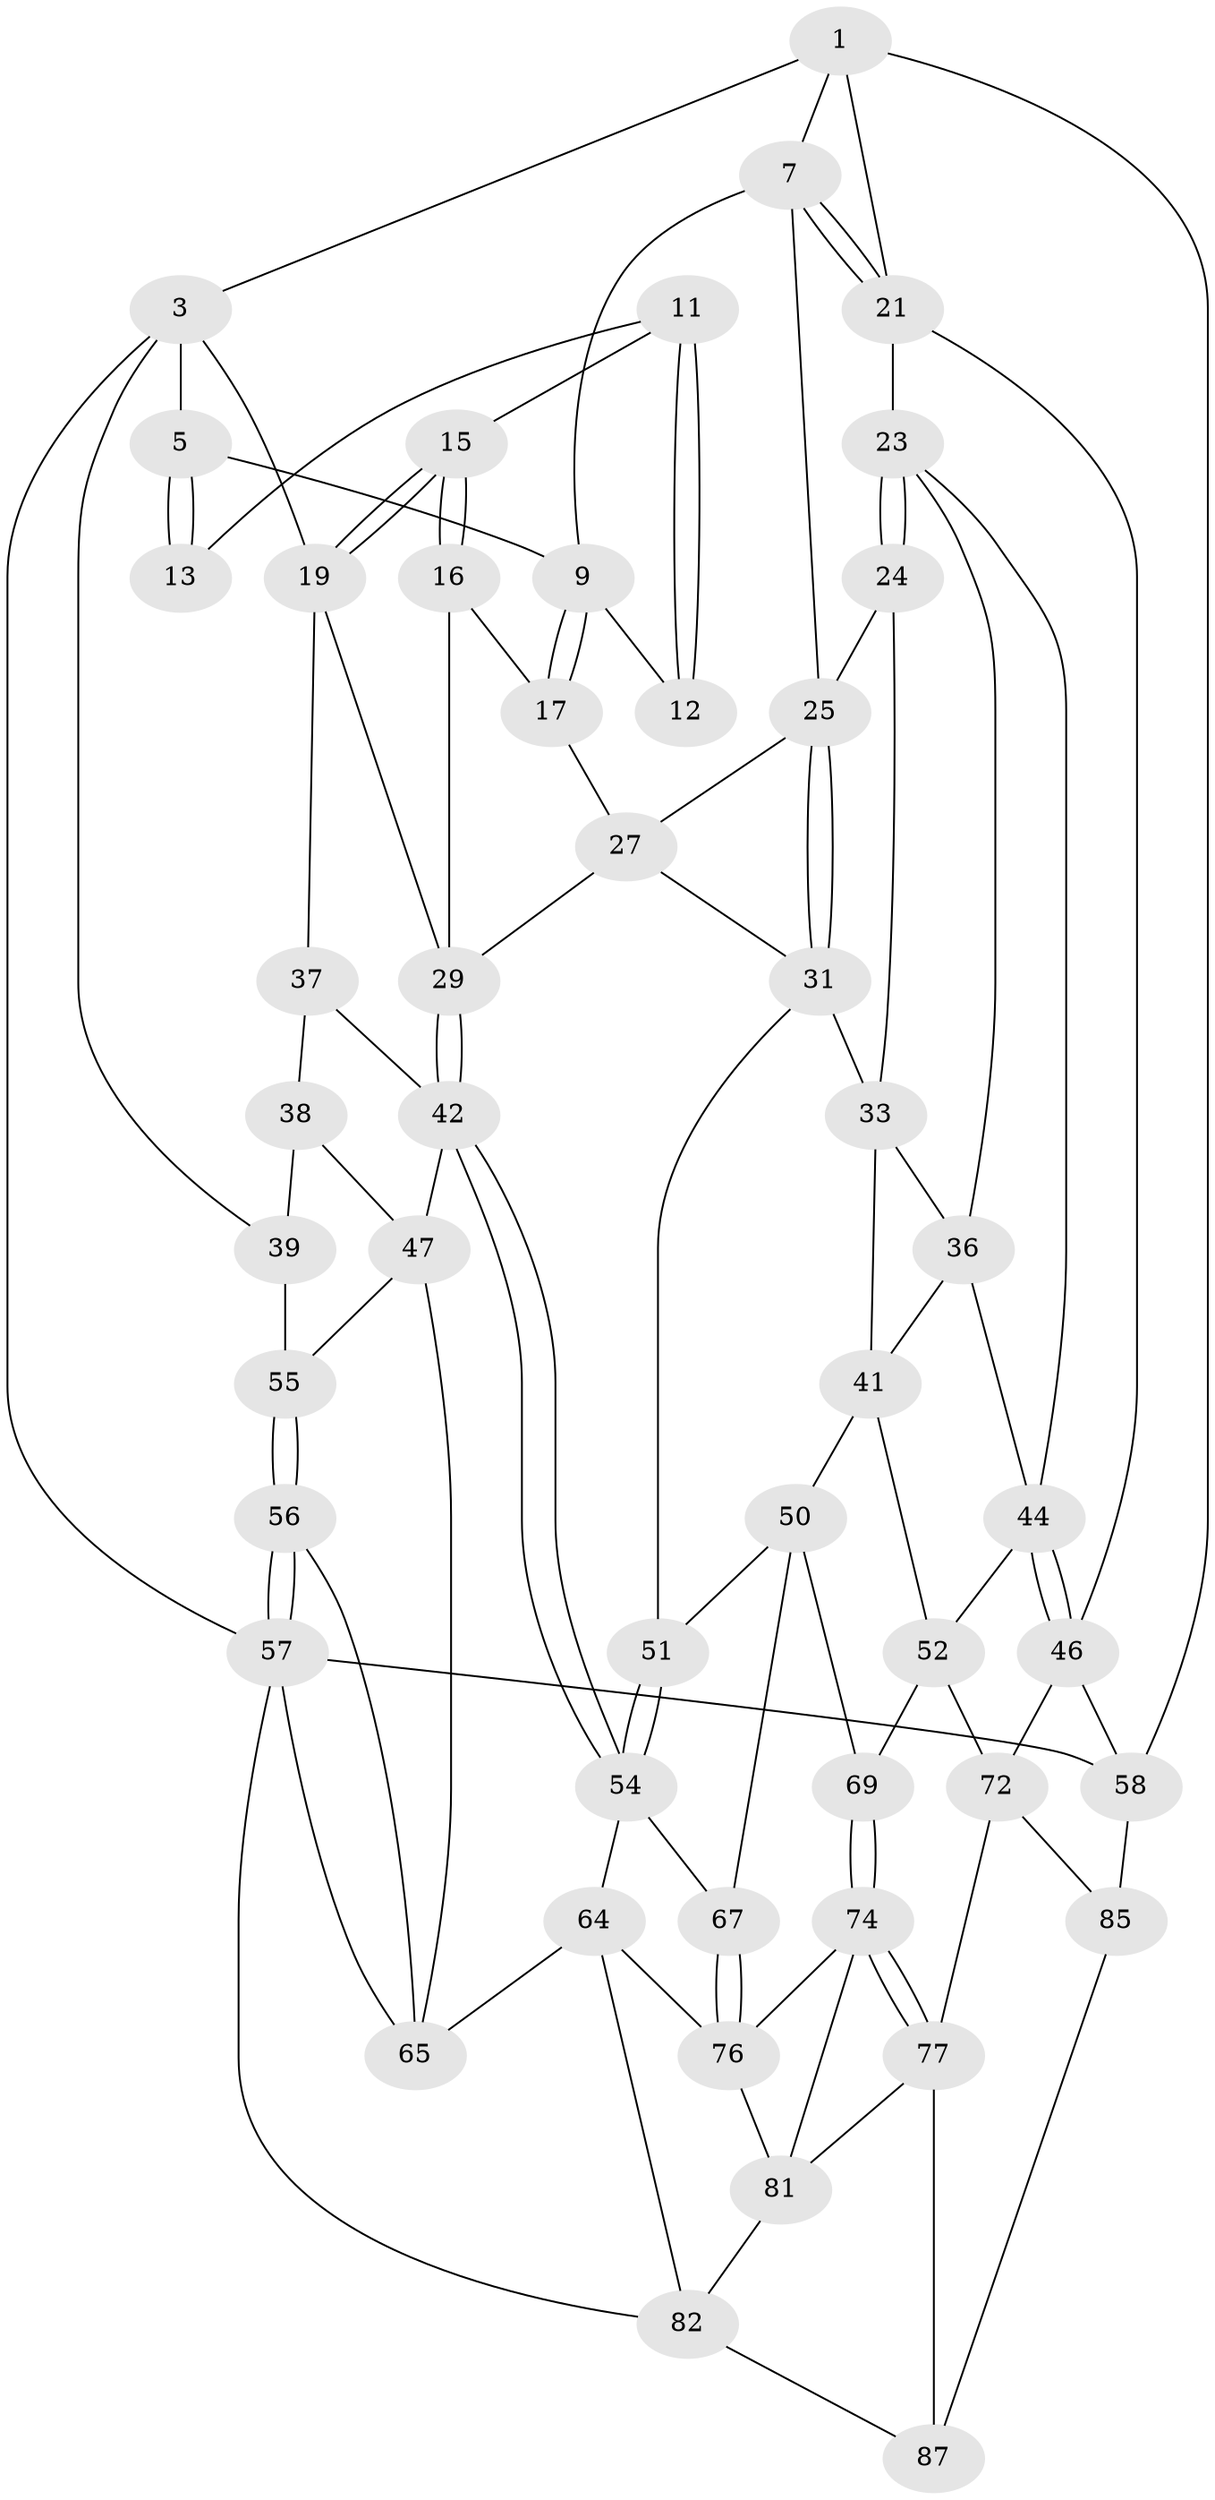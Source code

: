 // original degree distribution, {3: 0.03409090909090909, 6: 0.26136363636363635, 5: 0.4431818181818182, 4: 0.26136363636363635}
// Generated by graph-tools (version 1.1) at 2025/11/02/27/25 16:11:56]
// undirected, 49 vertices, 106 edges
graph export_dot {
graph [start="1"]
  node [color=gray90,style=filled];
  1 [pos="+0.9563571234255304+0",super="+2"];
  3 [pos="+0+0",super="+4"];
  5 [pos="+0+0",super="+6"];
  7 [pos="+0.8288415695164866+0.085734636610135",super="+8"];
  9 [pos="+0.6365469841222157+0.04456160958912176",super="+10"];
  11 [pos="+0.49292404252697297+0.033135255660047644",super="+14"];
  12 [pos="+0.5839830513520308+0"];
  13 [pos="+0.34093801747161157+0.013589913601306349"];
  15 [pos="+0.37356360125158494+0.2526526568069164"];
  16 [pos="+0.5279834643123129+0.08619594875038931",super="+18"];
  17 [pos="+0.6368954209057842+0.07668563783452041"];
  19 [pos="+0.36415716045362856+0.281849807356793",super="+20"];
  21 [pos="+1+0.11191461265079648",super="+22"];
  23 [pos="+0.9747364761730807+0.2934850228203333",super="+35"];
  24 [pos="+0.8945710855569801+0.2706039699847158"];
  25 [pos="+0.8554170997846776+0.24321680534456225",super="+26"];
  27 [pos="+0.6870216729317752+0.2206599870195238",super="+28"];
  29 [pos="+0.4921166717368052+0.3772714967452777",super="+30"];
  31 [pos="+0.6330130095192542+0.41576981039665645",super="+32"];
  33 [pos="+0.7803008162029113+0.39616534754721044",super="+34"];
  36 [pos="+0.8872418158567857+0.4219247895264432",super="+40"];
  37 [pos="+0.260731137456871+0.3195650824657302"];
  38 [pos="+0.11259714975883747+0.40378982996977153",super="+48"];
  39 [pos="+0+0.253958713822256",super="+53"];
  41 [pos="+0.7652967544860722+0.4759451408771254",super="+49"];
  42 [pos="+0.33986759168461683+0.6217897758197181",super="+43"];
  44 [pos="+0.962569025964195+0.6762916310176639",super="+45"];
  46 [pos="+1+0.6719880229007985",super="+60"];
  47 [pos="+0.18268040230517804+0.6149413129121658",super="+61"];
  50 [pos="+0.6476889144461289+0.651021752503174",super="+66"];
  51 [pos="+0.616046112789865+0.6211076790696938"];
  52 [pos="+0.9060179656525674+0.7096966086974621",super="+68"];
  54 [pos="+0.40039590113469353+0.7117921998992146",super="+63"];
  55 [pos="+0+0.7330333655097059",super="+62"];
  56 [pos="+0+0.822952857726845",super="+71"];
  57 [pos="+0+1",super="+83"];
  58 [pos="+1+1",super="+59"];
  64 [pos="+0.29521682747419853+0.8562183166105249",super="+79"];
  65 [pos="+0.2279304963948256+0.8554557404208686",super="+70"];
  67 [pos="+0.49036610771802785+0.82846588265416"];
  69 [pos="+0.6762562988068324+0.8378976311054511"];
  72 [pos="+0.909265470434868+0.9149825133488928",super="+73"];
  74 [pos="+0.672356103767532+0.8916608754301502",super="+75"];
  76 [pos="+0.4995047048826219+0.887784470887799",super="+78"];
  77 [pos="+0.745135408410124+1",super="+80"];
  81 [pos="+0.5879699975904165+0.955539437249619",super="+84"];
  82 [pos="+0.3611317888534235+1",super="+88"];
  85 [pos="+0.91518630886031+0.9445067177289646",super="+86"];
  87 [pos="+0.7478631386091324+1"];
  1 -- 7;
  1 -- 58;
  1 -- 3;
  1 -- 21;
  3 -- 39;
  3 -- 57;
  3 -- 5;
  3 -- 19;
  5 -- 13;
  5 -- 13;
  5 -- 9;
  7 -- 21;
  7 -- 21;
  7 -- 9;
  7 -- 25;
  9 -- 17;
  9 -- 17;
  9 -- 12;
  11 -- 12;
  11 -- 12;
  11 -- 13;
  11 -- 15;
  15 -- 16;
  15 -- 16;
  15 -- 19;
  15 -- 19;
  16 -- 17;
  16 -- 29;
  17 -- 27;
  19 -- 37;
  19 -- 29;
  21 -- 46;
  21 -- 23;
  23 -- 24;
  23 -- 24;
  23 -- 36;
  23 -- 44;
  24 -- 25;
  24 -- 33;
  25 -- 31;
  25 -- 31;
  25 -- 27;
  27 -- 29;
  27 -- 31;
  29 -- 42;
  29 -- 42;
  31 -- 51;
  31 -- 33;
  33 -- 36;
  33 -- 41;
  36 -- 41;
  36 -- 44;
  37 -- 38;
  37 -- 42;
  38 -- 39 [weight=2];
  38 -- 47;
  39 -- 55;
  41 -- 50;
  41 -- 52;
  42 -- 54;
  42 -- 54;
  42 -- 47;
  44 -- 46;
  44 -- 46;
  44 -- 52;
  46 -- 72;
  46 -- 58;
  47 -- 65;
  47 -- 55;
  50 -- 51;
  50 -- 67;
  50 -- 69;
  51 -- 54;
  51 -- 54;
  52 -- 72;
  52 -- 69;
  54 -- 64;
  54 -- 67;
  55 -- 56 [weight=2];
  55 -- 56;
  56 -- 57;
  56 -- 57;
  56 -- 65;
  57 -- 58;
  57 -- 82;
  57 -- 65;
  58 -- 85 [weight=2];
  64 -- 65;
  64 -- 82;
  64 -- 76;
  67 -- 76;
  67 -- 76;
  69 -- 74;
  69 -- 74;
  72 -- 85;
  72 -- 77;
  74 -- 77;
  74 -- 77;
  74 -- 81;
  74 -- 76;
  76 -- 81;
  77 -- 81;
  77 -- 87;
  81 -- 82;
  82 -- 87;
  85 -- 87;
}
